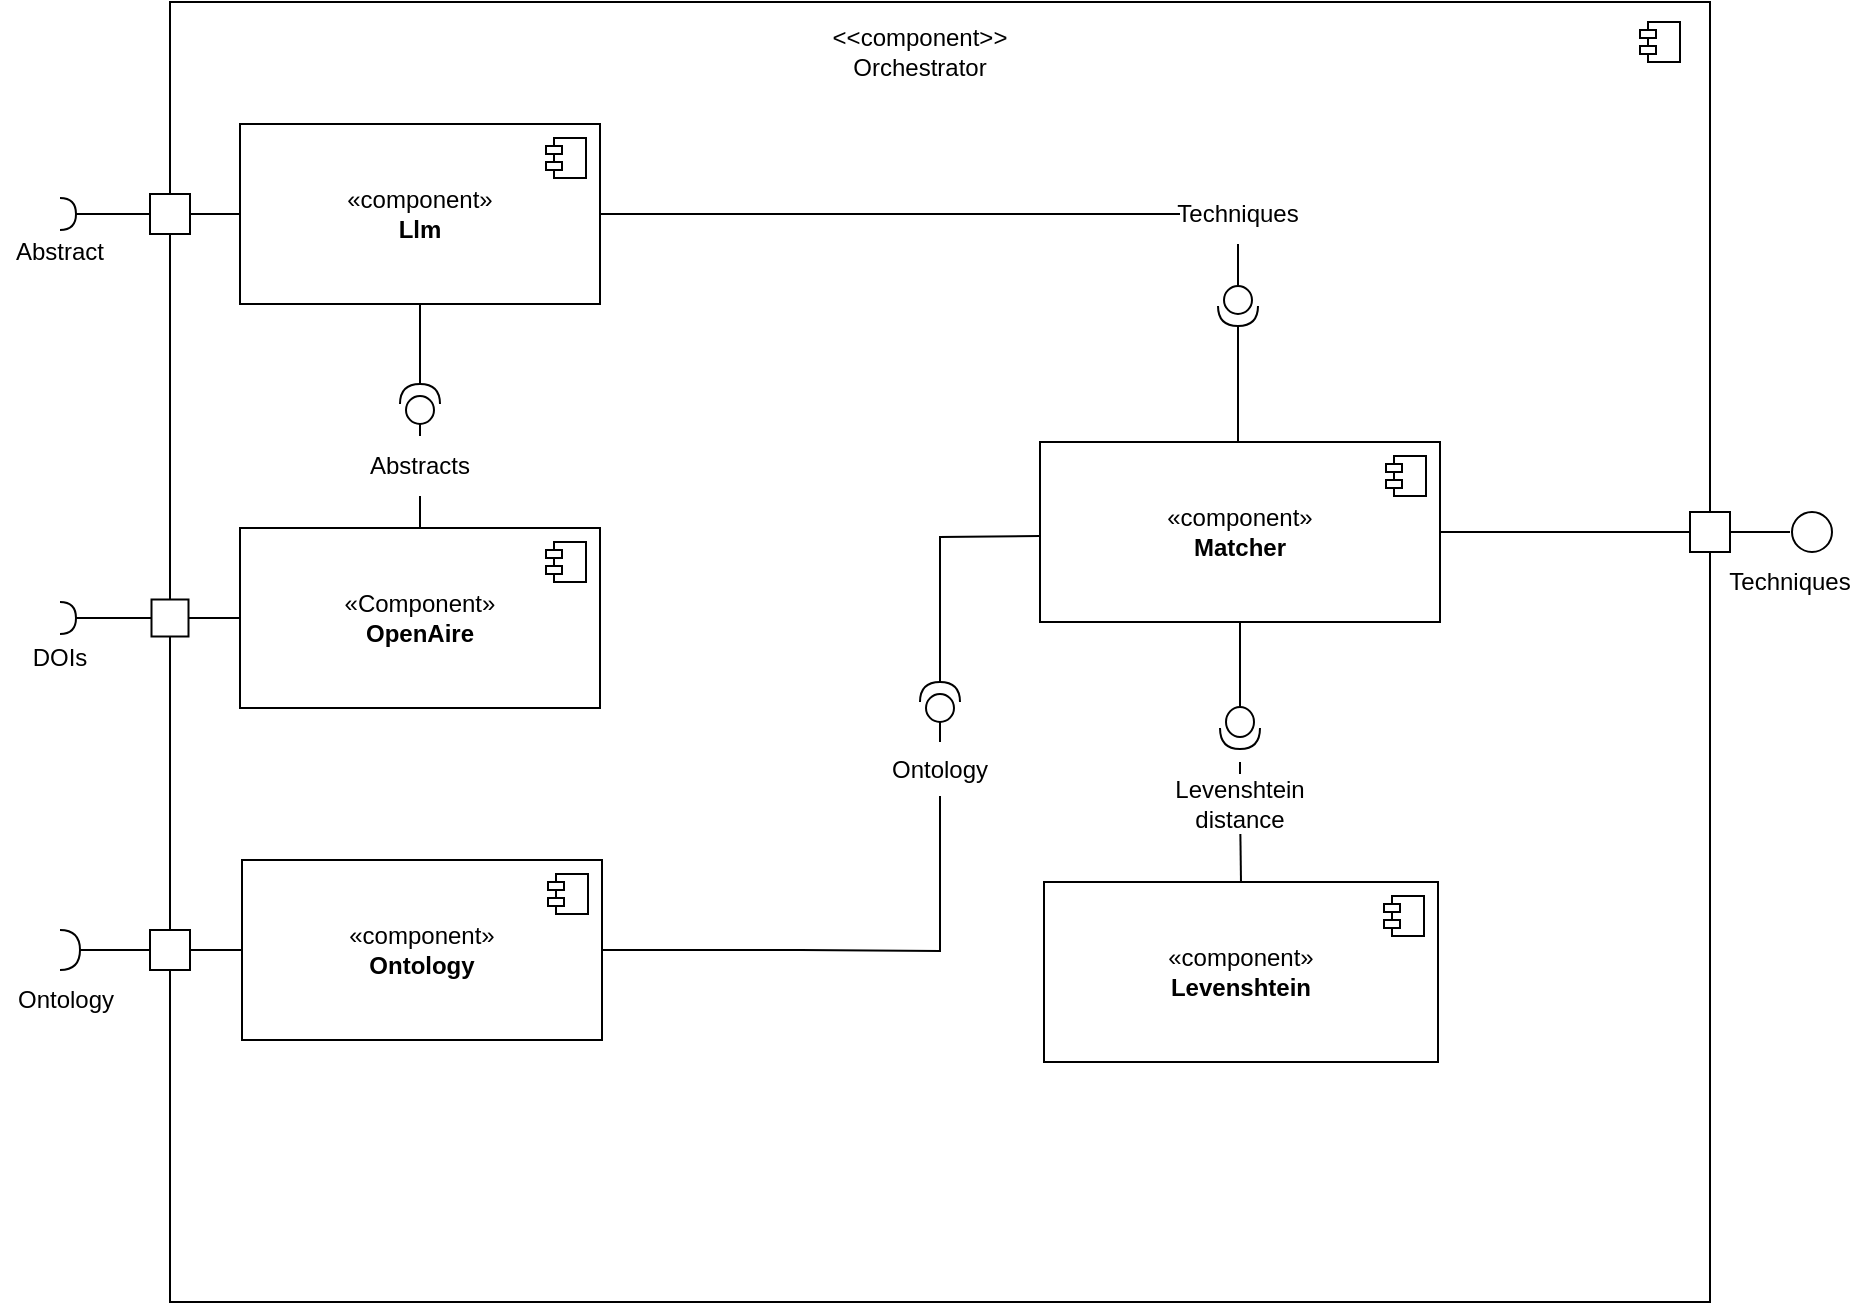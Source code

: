 <mxfile version="28.0.6">
  <diagram name="Page-1" id="G9EifJa7VEOipXLOkobE">
    <mxGraphModel dx="1386" dy="1273" grid="1" gridSize="10" guides="1" tooltips="1" connect="1" arrows="1" fold="1" page="1" pageScale="1" pageWidth="850" pageHeight="1100" math="0" shadow="0">
      <root>
        <mxCell id="0" />
        <mxCell id="1" parent="0" />
        <mxCell id="xjk9JR9wXW13tgPxYJct-75" value="" style="rounded=0;whiteSpace=wrap;html=1;" parent="1" vertex="1">
          <mxGeometry x="505" y="250" width="770" height="650" as="geometry" />
        </mxCell>
        <mxCell id="xjk9JR9wXW13tgPxYJct-76" value="" style="shape=module;jettyWidth=8;jettyHeight=4;" parent="1" vertex="1">
          <mxGeometry x="1240" y="260" width="20" height="20" as="geometry" />
        </mxCell>
        <mxCell id="xjk9JR9wXW13tgPxYJct-77" value="&lt;div&gt;&amp;lt;&amp;lt;component&amp;gt;&amp;gt;&lt;/div&gt;&lt;div&gt;Orchestrator&lt;/div&gt;" style="text;html=1;align=center;verticalAlign=middle;whiteSpace=wrap;rounded=0;" parent="1" vertex="1">
          <mxGeometry x="850" y="260" width="60" height="30" as="geometry" />
        </mxCell>
        <mxCell id="xjk9JR9wXW13tgPxYJct-78" value="&lt;div&gt;«component»&lt;b&gt;&lt;br&gt;&lt;/b&gt;&lt;/div&gt;&lt;div&gt;&lt;b&gt;Matcher&lt;/b&gt;&lt;/div&gt;" style="html=1;dropTarget=0;whiteSpace=wrap;" parent="1" vertex="1">
          <mxGeometry x="940" y="470" width="200" height="90" as="geometry" />
        </mxCell>
        <mxCell id="xjk9JR9wXW13tgPxYJct-79" value="" style="shape=module;jettyWidth=8;jettyHeight=4;" parent="xjk9JR9wXW13tgPxYJct-78" vertex="1">
          <mxGeometry x="1" width="20" height="20" relative="1" as="geometry">
            <mxPoint x="-27" y="7" as="offset" />
          </mxGeometry>
        </mxCell>
        <mxCell id="xjk9JR9wXW13tgPxYJct-80" value="«component»&lt;br&gt;&lt;b&gt;Llm&lt;/b&gt;" style="html=1;dropTarget=0;whiteSpace=wrap;" parent="1" vertex="1">
          <mxGeometry x="540" y="311" width="180" height="90" as="geometry" />
        </mxCell>
        <mxCell id="xjk9JR9wXW13tgPxYJct-81" value="" style="shape=module;jettyWidth=8;jettyHeight=4;" parent="xjk9JR9wXW13tgPxYJct-80" vertex="1">
          <mxGeometry x="1" width="20" height="20" relative="1" as="geometry">
            <mxPoint x="-27" y="7" as="offset" />
          </mxGeometry>
        </mxCell>
        <mxCell id="xjk9JR9wXW13tgPxYJct-82" value="«component»&lt;br&gt;&lt;b&gt;Ontology&lt;/b&gt;" style="html=1;dropTarget=0;whiteSpace=wrap;" parent="1" vertex="1">
          <mxGeometry x="541" y="679" width="180" height="90" as="geometry" />
        </mxCell>
        <mxCell id="xjk9JR9wXW13tgPxYJct-83" value="" style="shape=module;jettyWidth=8;jettyHeight=4;" parent="xjk9JR9wXW13tgPxYJct-82" vertex="1">
          <mxGeometry x="1" width="20" height="20" relative="1" as="geometry">
            <mxPoint x="-27" y="7" as="offset" />
          </mxGeometry>
        </mxCell>
        <mxCell id="xjk9JR9wXW13tgPxYJct-86" value="&lt;div&gt;«component»&lt;b&gt;&lt;br&gt;&lt;/b&gt;&lt;/div&gt;&lt;div&gt;&lt;b&gt;Levenshtein&lt;/b&gt;&lt;/div&gt;" style="html=1;dropTarget=0;whiteSpace=wrap;" parent="1" vertex="1">
          <mxGeometry x="942" y="690" width="197" height="90" as="geometry" />
        </mxCell>
        <mxCell id="xjk9JR9wXW13tgPxYJct-87" value="" style="shape=module;jettyWidth=8;jettyHeight=4;" parent="xjk9JR9wXW13tgPxYJct-86" vertex="1">
          <mxGeometry x="1" width="20" height="20" relative="1" as="geometry">
            <mxPoint x="-27" y="7" as="offset" />
          </mxGeometry>
        </mxCell>
        <mxCell id="xjk9JR9wXW13tgPxYJct-90" value="" style="ellipse;whiteSpace=wrap;html=1;align=center;aspect=fixed;fillColor=none;strokeColor=none;resizable=0;perimeter=centerPerimeter;rotatable=0;allowArrows=0;points=[];outlineConnect=1;" parent="1" vertex="1">
          <mxGeometry x="710" y="410" width="10" height="10" as="geometry" />
        </mxCell>
        <mxCell id="xjk9JR9wXW13tgPxYJct-93" value="" style="ellipse;whiteSpace=wrap;html=1;align=center;aspect=fixed;fillColor=none;strokeColor=none;resizable=0;perimeter=centerPerimeter;rotatable=0;allowArrows=0;points=[];outlineConnect=1;" parent="1" vertex="1">
          <mxGeometry x="1040" y="590" width="10" height="10" as="geometry" />
        </mxCell>
        <mxCell id="xjk9JR9wXW13tgPxYJct-96" value="" style="ellipse;whiteSpace=wrap;html=1;align=center;aspect=fixed;fillColor=none;strokeColor=none;resizable=0;perimeter=centerPerimeter;rotatable=0;allowArrows=0;points=[];outlineConnect=1;" parent="1" vertex="1">
          <mxGeometry x="791" y="620" width="10" height="10" as="geometry" />
        </mxCell>
        <mxCell id="xjk9JR9wXW13tgPxYJct-101" value="" style="ellipse;whiteSpace=wrap;html=1;align=center;aspect=fixed;fillColor=none;strokeColor=none;resizable=0;perimeter=centerPerimeter;rotatable=0;allowArrows=0;points=[];outlineConnect=1;" parent="1" vertex="1">
          <mxGeometry x="520" y="620" width="10" height="10" as="geometry" />
        </mxCell>
        <mxCell id="xjk9JR9wXW13tgPxYJct-102" value="" style="shape=providedRequiredInterface;html=1;verticalLabelPosition=bottom;sketch=0;rotation=90;" parent="1" vertex="1">
          <mxGeometry x="1029" y="392" width="20" height="20" as="geometry" />
        </mxCell>
        <mxCell id="xjk9JR9wXW13tgPxYJct-103" value="" style="endArrow=none;html=1;rounded=0;exitX=0.5;exitY=0;exitDx=0;exitDy=0;entryX=1;entryY=0.5;entryDx=0;entryDy=0;entryPerimeter=0;" parent="1" target="xjk9JR9wXW13tgPxYJct-102" edge="1">
          <mxGeometry width="50" height="50" relative="1" as="geometry">
            <mxPoint x="1039" y="470" as="sourcePoint" />
            <mxPoint x="1049" y="373.0" as="targetPoint" />
          </mxGeometry>
        </mxCell>
        <mxCell id="xjk9JR9wXW13tgPxYJct-104" value="" style="endArrow=none;html=1;rounded=0;exitX=1;exitY=0.5;exitDx=0;exitDy=0;entryX=0.63;entryY=0.163;entryDx=0;entryDy=0;entryPerimeter=0;" parent="1" source="xjk9JR9wXW13tgPxYJct-80" target="xjk9JR9wXW13tgPxYJct-75" edge="1">
          <mxGeometry width="50" height="50" relative="1" as="geometry">
            <mxPoint x="990" y="390" as="sourcePoint" />
            <mxPoint x="1040" y="340" as="targetPoint" />
          </mxGeometry>
        </mxCell>
        <mxCell id="xjk9JR9wXW13tgPxYJct-106" value="" style="rounded=0;orthogonalLoop=1;jettySize=auto;html=1;endArrow=halfCircle;endFill=0;endSize=6;strokeWidth=1;sketch=0;fontSize=12;curved=1;exitX=0;exitY=0.5;exitDx=0;exitDy=0;" parent="1" edge="1">
          <mxGeometry relative="1" as="geometry">
            <mxPoint x="525" y="356" as="sourcePoint" />
            <mxPoint x="450" y="356" as="targetPoint" />
          </mxGeometry>
        </mxCell>
        <mxCell id="xjk9JR9wXW13tgPxYJct-107" value="" style="ellipse;whiteSpace=wrap;html=1;align=center;aspect=fixed;fillColor=none;strokeColor=none;resizable=0;perimeter=centerPerimeter;rotatable=0;allowArrows=0;points=[];outlineConnect=1;flipV=0;" parent="1" vertex="1">
          <mxGeometry x="440" y="320" width="10" height="10" as="geometry" />
        </mxCell>
        <mxCell id="xjk9JR9wXW13tgPxYJct-108" value="Abstract" style="text;html=1;align=center;verticalAlign=middle;whiteSpace=wrap;rounded=0;" parent="1" vertex="1">
          <mxGeometry x="420" y="360" width="60" height="30" as="geometry" />
        </mxCell>
        <mxCell id="xjk9JR9wXW13tgPxYJct-109" value="" style="shape=providedRequiredInterface;html=1;verticalLabelPosition=bottom;sketch=0;rotation=90;" parent="1" vertex="1">
          <mxGeometry x="1029.5" y="603" width="21" height="20" as="geometry" />
        </mxCell>
        <mxCell id="xjk9JR9wXW13tgPxYJct-110" value="" style="endArrow=none;html=1;rounded=0;exitX=0;exitY=0.5;exitDx=0;exitDy=0;exitPerimeter=0;" parent="1" source="xjk9JR9wXW13tgPxYJct-109" edge="1">
          <mxGeometry width="50" height="50" relative="1" as="geometry">
            <mxPoint x="990" y="610" as="sourcePoint" />
            <mxPoint x="1040" y="560" as="targetPoint" />
          </mxGeometry>
        </mxCell>
        <mxCell id="xjk9JR9wXW13tgPxYJct-111" value="" style="endArrow=none;html=1;rounded=0;exitX=0.5;exitY=0;exitDx=0;exitDy=0;" parent="1" source="xjk9JR9wXW13tgPxYJct-126" edge="1">
          <mxGeometry width="50" height="50" relative="1" as="geometry">
            <mxPoint x="990" y="680" as="sourcePoint" />
            <mxPoint x="1040" y="630" as="targetPoint" />
          </mxGeometry>
        </mxCell>
        <mxCell id="xjk9JR9wXW13tgPxYJct-113" value="" style="endArrow=none;html=1;rounded=0;exitX=1;exitY=0.5;exitDx=0;exitDy=0;" parent="1" source="xjk9JR9wXW13tgPxYJct-82" edge="1">
          <mxGeometry width="50" height="50" relative="1" as="geometry">
            <mxPoint x="710" y="610" as="sourcePoint" />
            <mxPoint x="820" y="724" as="targetPoint" />
          </mxGeometry>
        </mxCell>
        <mxCell id="xjk9JR9wXW13tgPxYJct-117" value="" style="endArrow=none;html=1;rounded=0;edgeStyle=orthogonalEdgeStyle;entryX=0.5;entryY=1;entryDx=0;entryDy=0;" parent="1" target="xjk9JR9wXW13tgPxYJct-130" edge="1">
          <mxGeometry width="50" height="50" relative="1" as="geometry">
            <mxPoint x="820" y="724" as="sourcePoint" />
            <mxPoint x="889.825" y="609.998" as="targetPoint" />
          </mxGeometry>
        </mxCell>
        <mxCell id="xjk9JR9wXW13tgPxYJct-119" value="" style="endArrow=none;html=1;rounded=0;startArrow=none;startFill=0;edgeStyle=orthogonalEdgeStyle;entryX=1;entryY=0.5;entryDx=0;entryDy=0;entryPerimeter=0;" parent="1" target="xjk9JR9wXW13tgPxYJct-121" edge="1">
          <mxGeometry width="50" height="50" relative="1" as="geometry">
            <mxPoint x="940" y="517" as="sourcePoint" />
            <mxPoint x="890.175" y="597.002" as="targetPoint" />
          </mxGeometry>
        </mxCell>
        <mxCell id="xjk9JR9wXW13tgPxYJct-121" value="" style="shape=providedRequiredInterface;html=1;verticalLabelPosition=bottom;sketch=0;rotation=-90;" parent="1" vertex="1">
          <mxGeometry x="880" y="590" width="20" height="20" as="geometry" />
        </mxCell>
        <mxCell id="xjk9JR9wXW13tgPxYJct-122" value="" style="endArrow=none;html=1;rounded=0;edgeStyle=orthogonalEdgeStyle;entryX=0;entryY=0.5;entryDx=0;entryDy=0;entryPerimeter=0;" parent="1" source="xjk9JR9wXW13tgPxYJct-128" target="xjk9JR9wXW13tgPxYJct-102" edge="1">
          <mxGeometry width="50" height="50" relative="1" as="geometry">
            <mxPoint x="989" y="356" as="sourcePoint" />
            <mxPoint x="1039" y="406" as="targetPoint" />
          </mxGeometry>
        </mxCell>
        <mxCell id="xjk9JR9wXW13tgPxYJct-123" value="" style="ellipse;whiteSpace=wrap;html=1;aspect=fixed;perimeterSpacing=1;" parent="1" vertex="1">
          <mxGeometry x="1316" y="505" width="20" height="20" as="geometry" />
        </mxCell>
        <mxCell id="xjk9JR9wXW13tgPxYJct-124" value="" style="endArrow=none;html=1;rounded=0;exitX=1;exitY=0.5;exitDx=0;exitDy=0;entryX=0;entryY=0.5;entryDx=0;entryDy=0;" parent="1" source="xjk9JR9wXW13tgPxYJct-137" target="xjk9JR9wXW13tgPxYJct-123" edge="1">
          <mxGeometry width="50" height="50" relative="1" as="geometry">
            <mxPoint x="1280" y="560" as="sourcePoint" />
            <mxPoint x="1330" y="510" as="targetPoint" />
          </mxGeometry>
        </mxCell>
        <mxCell id="xjk9JR9wXW13tgPxYJct-125" value="Techniques" style="text;html=1;align=center;verticalAlign=middle;whiteSpace=wrap;rounded=0;" parent="1" vertex="1">
          <mxGeometry x="1285" y="525" width="60" height="30" as="geometry" />
        </mxCell>
        <mxCell id="xjk9JR9wXW13tgPxYJct-127" value="" style="endArrow=none;html=1;rounded=0;exitX=0.5;exitY=0;exitDx=0;exitDy=0;" parent="1" source="xjk9JR9wXW13tgPxYJct-86" target="xjk9JR9wXW13tgPxYJct-126" edge="1">
          <mxGeometry width="50" height="50" relative="1" as="geometry">
            <mxPoint x="1040" y="690" as="sourcePoint" />
            <mxPoint x="1040" y="630" as="targetPoint" />
          </mxGeometry>
        </mxCell>
        <mxCell id="xjk9JR9wXW13tgPxYJct-126" value="Levenshtein distance" style="text;html=1;align=center;verticalAlign=middle;whiteSpace=wrap;rounded=0;" parent="1" vertex="1">
          <mxGeometry x="1010" y="636" width="60" height="30" as="geometry" />
        </mxCell>
        <mxCell id="xjk9JR9wXW13tgPxYJct-129" value="" style="endArrow=none;html=1;rounded=0;edgeStyle=orthogonalEdgeStyle;entryX=0;entryY=0.5;entryDx=0;entryDy=0;entryPerimeter=0;" parent="1" target="xjk9JR9wXW13tgPxYJct-128" edge="1">
          <mxGeometry width="50" height="50" relative="1" as="geometry">
            <mxPoint x="989" y="356" as="sourcePoint" />
            <mxPoint x="1039" y="399" as="targetPoint" />
            <Array as="points">
              <mxPoint x="1010" y="356" />
              <mxPoint x="1010" y="356" />
            </Array>
          </mxGeometry>
        </mxCell>
        <mxCell id="xjk9JR9wXW13tgPxYJct-128" value="Techniques" style="text;html=1;align=center;verticalAlign=middle;whiteSpace=wrap;rounded=0;" parent="1" vertex="1">
          <mxGeometry x="1009" y="341" width="60" height="30" as="geometry" />
        </mxCell>
        <mxCell id="xjk9JR9wXW13tgPxYJct-130" value="Ontology" style="text;html=1;align=center;verticalAlign=middle;whiteSpace=wrap;rounded=0;" parent="1" vertex="1">
          <mxGeometry x="860" y="620" width="60" height="27" as="geometry" />
        </mxCell>
        <mxCell id="xjk9JR9wXW13tgPxYJct-131" value="" style="endArrow=none;html=1;rounded=0;entryX=0;entryY=0.5;entryDx=0;entryDy=0;entryPerimeter=0;exitX=0.5;exitY=0;exitDx=0;exitDy=0;" parent="1" source="xjk9JR9wXW13tgPxYJct-130" target="xjk9JR9wXW13tgPxYJct-121" edge="1">
          <mxGeometry width="50" height="50" relative="1" as="geometry">
            <mxPoint x="810" y="658.5" as="sourcePoint" />
            <mxPoint x="860" y="608.5" as="targetPoint" />
          </mxGeometry>
        </mxCell>
        <mxCell id="xjk9JR9wXW13tgPxYJct-132" value="" style="whiteSpace=wrap;html=1;aspect=fixed;" parent="1" vertex="1">
          <mxGeometry x="495" y="346" width="20" height="20" as="geometry" />
        </mxCell>
        <mxCell id="xjk9JR9wXW13tgPxYJct-135" value="" style="endArrow=none;html=1;rounded=0;entryX=0;entryY=0.5;entryDx=0;entryDy=0;exitX=1;exitY=0.5;exitDx=0;exitDy=0;" parent="1" source="xjk9JR9wXW13tgPxYJct-132" target="xjk9JR9wXW13tgPxYJct-80" edge="1">
          <mxGeometry width="50" height="50" relative="1" as="geometry">
            <mxPoint x="484" y="410" as="sourcePoint" />
            <mxPoint x="534" y="360" as="targetPoint" />
          </mxGeometry>
        </mxCell>
        <mxCell id="xjk9JR9wXW13tgPxYJct-139" value="" style="endArrow=none;html=1;rounded=0;exitX=1;exitY=0.5;exitDx=0;exitDy=0;entryX=0;entryY=0.5;entryDx=0;entryDy=0;" parent="1" source="xjk9JR9wXW13tgPxYJct-78" target="xjk9JR9wXW13tgPxYJct-137" edge="1">
          <mxGeometry width="50" height="50" relative="1" as="geometry">
            <mxPoint x="1140" y="515" as="sourcePoint" />
            <mxPoint x="1304" y="515" as="targetPoint" />
          </mxGeometry>
        </mxCell>
        <mxCell id="xjk9JR9wXW13tgPxYJct-137" value="" style="whiteSpace=wrap;html=1;aspect=fixed;" parent="1" vertex="1">
          <mxGeometry x="1265" y="505" width="20" height="20" as="geometry" />
        </mxCell>
        <mxCell id="xjk9JR9wXW13tgPxYJct-141" value="" style="whiteSpace=wrap;html=1;aspect=fixed;" parent="1" vertex="1">
          <mxGeometry x="495" y="714" width="20" height="20" as="geometry" />
        </mxCell>
        <mxCell id="xjk9JR9wXW13tgPxYJct-143" value="" style="endArrow=none;html=1;rounded=0;entryX=0;entryY=0.5;entryDx=0;entryDy=0;exitX=1;exitY=0.5;exitDx=0;exitDy=0;" parent="1" source="xjk9JR9wXW13tgPxYJct-141" target="xjk9JR9wXW13tgPxYJct-82" edge="1">
          <mxGeometry width="50" height="50" relative="1" as="geometry">
            <mxPoint x="480" y="769" as="sourcePoint" />
            <mxPoint x="530" y="719" as="targetPoint" />
          </mxGeometry>
        </mxCell>
        <mxCell id="xjk9JR9wXW13tgPxYJct-144" value="" style="endArrow=none;html=1;rounded=0;entryX=0;entryY=0.5;entryDx=0;entryDy=0;exitX=1;exitY=0.5;exitDx=0;exitDy=0;exitPerimeter=0;" parent="1" source="xjk9JR9wXW13tgPxYJct-145" target="xjk9JR9wXW13tgPxYJct-141" edge="1">
          <mxGeometry width="50" height="50" relative="1" as="geometry">
            <mxPoint x="440" y="769" as="sourcePoint" />
            <mxPoint x="490" y="719" as="targetPoint" />
          </mxGeometry>
        </mxCell>
        <mxCell id="xjk9JR9wXW13tgPxYJct-145" value="" style="shape=requiredInterface;html=1;verticalLabelPosition=bottom;sketch=0;" parent="1" vertex="1">
          <mxGeometry x="450" y="714" width="10" height="20" as="geometry" />
        </mxCell>
        <mxCell id="xjk9JR9wXW13tgPxYJct-146" value="Ontology" style="text;html=1;align=center;verticalAlign=middle;whiteSpace=wrap;rounded=0;" parent="1" vertex="1">
          <mxGeometry x="423" y="734" width="60" height="30" as="geometry" />
        </mxCell>
        <mxCell id="t1J1nQkGFhDtYVb_stBl-2" value="«Component»&lt;br&gt;&lt;b&gt;OpenAire&lt;/b&gt;" style="html=1;dropTarget=0;whiteSpace=wrap;" vertex="1" parent="1">
          <mxGeometry x="540" y="513" width="180" height="90" as="geometry" />
        </mxCell>
        <mxCell id="t1J1nQkGFhDtYVb_stBl-3" value="" style="shape=module;jettyWidth=8;jettyHeight=4;" vertex="1" parent="t1J1nQkGFhDtYVb_stBl-2">
          <mxGeometry x="1" width="20" height="20" relative="1" as="geometry">
            <mxPoint x="-27" y="7" as="offset" />
          </mxGeometry>
        </mxCell>
        <mxCell id="t1J1nQkGFhDtYVb_stBl-4" value="" style="rounded=0;orthogonalLoop=1;jettySize=auto;html=1;endArrow=halfCircle;endFill=0;endSize=6;strokeWidth=1;sketch=0;fontSize=12;curved=1;exitX=0;exitY=0.5;exitDx=0;exitDy=0;entryX=0.48;entryY=0.752;entryDx=0;entryDy=0;entryPerimeter=0;" edge="1" target="t1J1nQkGFhDtYVb_stBl-5" parent="1" source="t1J1nQkGFhDtYVb_stBl-7">
          <mxGeometry relative="1" as="geometry">
            <mxPoint x="473" y="556" as="sourcePoint" />
            <mxPoint x="440" y="558" as="targetPoint" />
          </mxGeometry>
        </mxCell>
        <mxCell id="t1J1nQkGFhDtYVb_stBl-5" value="" style="ellipse;whiteSpace=wrap;html=1;align=center;aspect=fixed;fillColor=none;strokeColor=none;resizable=0;perimeter=centerPerimeter;rotatable=0;allowArrows=0;points=[];outlineConnect=1;" vertex="1" parent="1">
          <mxGeometry x="445" y="553" width="10" height="10" as="geometry" />
        </mxCell>
        <mxCell id="t1J1nQkGFhDtYVb_stBl-6" value="DOIs" style="text;html=1;align=center;verticalAlign=middle;whiteSpace=wrap;rounded=0;" vertex="1" parent="1">
          <mxGeometry x="420" y="563" width="60" height="30" as="geometry" />
        </mxCell>
        <mxCell id="t1J1nQkGFhDtYVb_stBl-7" value="" style="whiteSpace=wrap;html=1;aspect=fixed;" vertex="1" parent="1">
          <mxGeometry x="495.75" y="548.75" width="18.5" height="18.5" as="geometry" />
        </mxCell>
        <mxCell id="t1J1nQkGFhDtYVb_stBl-9" value="" style="endArrow=none;html=1;rounded=0;entryX=0;entryY=0.5;entryDx=0;entryDy=0;exitX=1;exitY=0.5;exitDx=0;exitDy=0;" edge="1" parent="1" source="t1J1nQkGFhDtYVb_stBl-7" target="t1J1nQkGFhDtYVb_stBl-2">
          <mxGeometry width="50" height="50" relative="1" as="geometry">
            <mxPoint x="430" y="530" as="sourcePoint" />
            <mxPoint x="480" y="480" as="targetPoint" />
          </mxGeometry>
        </mxCell>
        <mxCell id="t1J1nQkGFhDtYVb_stBl-10" value="" style="shape=providedRequiredInterface;html=1;verticalLabelPosition=bottom;sketch=0;rotation=-90;" vertex="1" parent="1">
          <mxGeometry x="620" y="441" width="20" height="20" as="geometry" />
        </mxCell>
        <mxCell id="t1J1nQkGFhDtYVb_stBl-11" value="" style="endArrow=none;html=1;rounded=0;entryX=0.5;entryY=1;entryDx=0;entryDy=0;exitX=0.5;exitY=0;exitDx=0;exitDy=0;" edge="1" parent="1" source="t1J1nQkGFhDtYVb_stBl-2" target="t1J1nQkGFhDtYVb_stBl-13">
          <mxGeometry width="50" height="50" relative="1" as="geometry">
            <mxPoint x="630" y="520" as="sourcePoint" />
            <mxPoint x="680" y="470" as="targetPoint" />
          </mxGeometry>
        </mxCell>
        <mxCell id="t1J1nQkGFhDtYVb_stBl-12" value="" style="endArrow=none;html=1;rounded=0;entryX=0.5;entryY=1;entryDx=0;entryDy=0;exitX=1;exitY=0.5;exitDx=0;exitDy=0;exitPerimeter=0;" edge="1" parent="1" source="t1J1nQkGFhDtYVb_stBl-10" target="xjk9JR9wXW13tgPxYJct-80">
          <mxGeometry width="50" height="50" relative="1" as="geometry">
            <mxPoint x="630" y="520" as="sourcePoint" />
            <mxPoint x="680" y="470" as="targetPoint" />
          </mxGeometry>
        </mxCell>
        <mxCell id="t1J1nQkGFhDtYVb_stBl-13" value="Abstracts" style="text;html=1;align=center;verticalAlign=middle;whiteSpace=wrap;rounded=0;" vertex="1" parent="1">
          <mxGeometry x="600" y="467" width="60" height="30" as="geometry" />
        </mxCell>
        <mxCell id="t1J1nQkGFhDtYVb_stBl-14" value="" style="endArrow=none;html=1;rounded=0;entryX=0.5;entryY=0;entryDx=0;entryDy=0;exitX=0.5;exitY=0;exitDx=0;exitDy=0;" edge="1" parent="1" source="t1J1nQkGFhDtYVb_stBl-13" target="t1J1nQkGFhDtYVb_stBl-13">
          <mxGeometry width="50" height="50" relative="1" as="geometry">
            <mxPoint x="700" y="530" as="sourcePoint" />
            <mxPoint x="750" y="480" as="targetPoint" />
          </mxGeometry>
        </mxCell>
        <mxCell id="t1J1nQkGFhDtYVb_stBl-16" value="" style="endArrow=none;html=1;rounded=0;entryX=0;entryY=0.5;entryDx=0;entryDy=0;entryPerimeter=0;exitX=0.5;exitY=0;exitDx=0;exitDy=0;" edge="1" parent="1" source="t1J1nQkGFhDtYVb_stBl-13" target="t1J1nQkGFhDtYVb_stBl-10">
          <mxGeometry width="50" height="50" relative="1" as="geometry">
            <mxPoint x="700" y="530" as="sourcePoint" />
            <mxPoint x="750" y="480" as="targetPoint" />
          </mxGeometry>
        </mxCell>
      </root>
    </mxGraphModel>
  </diagram>
</mxfile>
